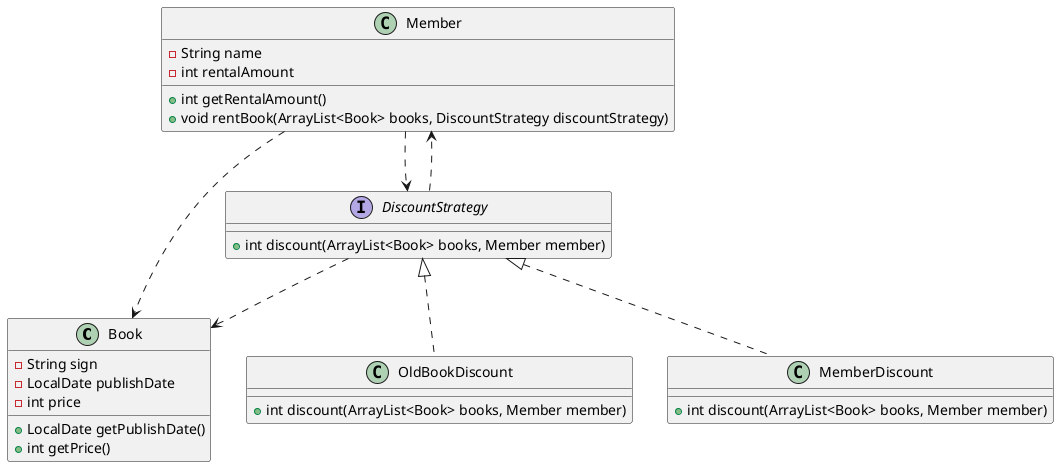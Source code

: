 @startuml
class Book{
    -String sign
    -LocalDate publishDate
    -int price

    +LocalDate getPublishDate()
    +int getPrice()
}

class Member{
    -String name
    -int rentalAmount

    +int getRentalAmount()
    +void rentBook(ArrayList<Book> books, DiscountStrategy discountStrategy)
}

interface DiscountStrategy{
    + int discount(ArrayList<Book> books, Member member)
}

class OldBookDiscount{
    + int discount(ArrayList<Book> books, Member member)
}

class MemberDiscount{
    + int discount(ArrayList<Book> books, Member member)
}
DiscountStrategy ..> Book
DiscountStrategy ..> Member
Member ..> Book
Member ..> DiscountStrategy
DiscountStrategy <|.. OldBookDiscount
DiscountStrategy <|.. MemberDiscount

@enduml